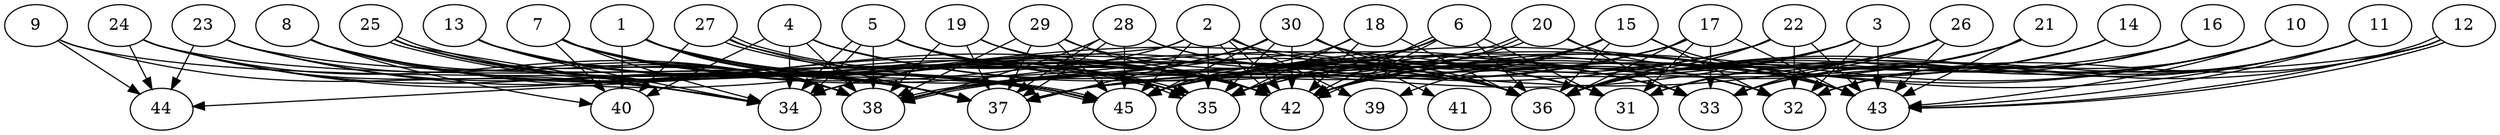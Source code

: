 // DAG automatically generated by daggen at Thu Oct  3 14:07:24 2019
// ./daggen --dot -n 45 --ccr 0.4 --fat 0.9 --regular 0.9 --density 0.7 --mindata 5242880 --maxdata 52428800 
digraph G {
  1 [size="61475840", alpha="0.09", expect_size="24590336"] 
  1 -> 33 [size ="24590336"]
  1 -> 37 [size ="24590336"]
  1 -> 38 [size ="24590336"]
  1 -> 40 [size ="24590336"]
  1 -> 42 [size ="24590336"]
  1 -> 45 [size ="24590336"]
  2 [size="77696000", alpha="0.08", expect_size="31078400"] 
  2 -> 34 [size ="31078400"]
  2 -> 35 [size ="31078400"]
  2 -> 39 [size ="31078400"]
  2 -> 42 [size ="31078400"]
  2 -> 42 [size ="31078400"]
  2 -> 43 [size ="31078400"]
  2 -> 44 [size ="31078400"]
  2 -> 45 [size ="31078400"]
  3 [size="112842240", alpha="0.05", expect_size="45136896"] 
  3 -> 32 [size ="45136896"]
  3 -> 36 [size ="45136896"]
  3 -> 38 [size ="45136896"]
  3 -> 42 [size ="45136896"]
  3 -> 43 [size ="45136896"]
  3 -> 45 [size ="45136896"]
  4 [size="116528640", alpha="0.07", expect_size="46611456"] 
  4 -> 32 [size ="46611456"]
  4 -> 33 [size ="46611456"]
  4 -> 34 [size ="46611456"]
  4 -> 38 [size ="46611456"]
  4 -> 40 [size ="46611456"]
  4 -> 42 [size ="46611456"]
  5 [size="39449600", alpha="0.10", expect_size="15779840"] 
  5 -> 31 [size ="15779840"]
  5 -> 34 [size ="15779840"]
  5 -> 34 [size ="15779840"]
  5 -> 35 [size ="15779840"]
  5 -> 38 [size ="15779840"]
  5 -> 42 [size ="15779840"]
  5 -> 43 [size ="15779840"]
  6 [size="67937280", alpha="0.16", expect_size="27174912"] 
  6 -> 31 [size ="27174912"]
  6 -> 34 [size ="27174912"]
  6 -> 35 [size ="27174912"]
  6 -> 36 [size ="27174912"]
  6 -> 42 [size ="27174912"]
  6 -> 42 [size ="27174912"]
  7 [size="75064320", alpha="0.10", expect_size="30025728"] 
  7 -> 31 [size ="30025728"]
  7 -> 34 [size ="30025728"]
  7 -> 36 [size ="30025728"]
  7 -> 37 [size ="30025728"]
  7 -> 38 [size ="30025728"]
  7 -> 40 [size ="30025728"]
  7 -> 42 [size ="30025728"]
  7 -> 45 [size ="30025728"]
  8 [size="21931520", alpha="0.17", expect_size="8772608"] 
  8 -> 34 [size ="8772608"]
  8 -> 36 [size ="8772608"]
  8 -> 38 [size ="8772608"]
  8 -> 40 [size ="8772608"]
  8 -> 42 [size ="8772608"]
  8 -> 45 [size ="8772608"]
  9 [size="97756160", alpha="0.12", expect_size="39102464"] 
  9 -> 34 [size ="39102464"]
  9 -> 44 [size ="39102464"]
  9 -> 45 [size ="39102464"]
  10 [size="38105600", alpha="0.04", expect_size="15242240"] 
  10 -> 31 [size ="15242240"]
  10 -> 32 [size ="15242240"]
  10 -> 35 [size ="15242240"]
  10 -> 36 [size ="15242240"]
  10 -> 42 [size ="15242240"]
  10 -> 43 [size ="15242240"]
  11 [size="18828800", alpha="0.07", expect_size="7531520"] 
  11 -> 31 [size ="7531520"]
  11 -> 33 [size ="7531520"]
  11 -> 36 [size ="7531520"]
  11 -> 43 [size ="7531520"]
  11 -> 45 [size ="7531520"]
  12 [size="69342720", alpha="0.09", expect_size="27737088"] 
  12 -> 32 [size ="27737088"]
  12 -> 36 [size ="27737088"]
  12 -> 43 [size ="27737088"]
  12 -> 43 [size ="27737088"]
  12 -> 45 [size ="27737088"]
  13 [size="119362560", alpha="0.16", expect_size="47745024"] 
  13 -> 34 [size ="47745024"]
  13 -> 35 [size ="47745024"]
  13 -> 37 [size ="47745024"]
  13 -> 38 [size ="47745024"]
  13 -> 42 [size ="47745024"]
  14 [size="30328320", alpha="0.11", expect_size="12131328"] 
  14 -> 33 [size ="12131328"]
  14 -> 36 [size ="12131328"]
  14 -> 42 [size ="12131328"]
  15 [size="70748160", alpha="0.11", expect_size="28299264"] 
  15 -> 32 [size ="28299264"]
  15 -> 36 [size ="28299264"]
  15 -> 37 [size ="28299264"]
  15 -> 38 [size ="28299264"]
  15 -> 39 [size ="28299264"]
  15 -> 42 [size ="28299264"]
  15 -> 43 [size ="28299264"]
  16 [size="131018240", alpha="0.05", expect_size="52407296"] 
  16 -> 32 [size ="52407296"]
  16 -> 33 [size ="52407296"]
  16 -> 36 [size ="52407296"]
  16 -> 37 [size ="52407296"]
  17 [size="109347840", alpha="0.10", expect_size="43739136"] 
  17 -> 31 [size ="43739136"]
  17 -> 33 [size ="43739136"]
  17 -> 34 [size ="43739136"]
  17 -> 36 [size ="43739136"]
  17 -> 37 [size ="43739136"]
  17 -> 43 [size ="43739136"]
  17 -> 45 [size ="43739136"]
  18 [size="52480000", alpha="0.11", expect_size="20992000"] 
  18 -> 35 [size ="20992000"]
  18 -> 36 [size ="20992000"]
  18 -> 42 [size ="20992000"]
  18 -> 45 [size ="20992000"]
  19 [size="32537600", alpha="0.13", expect_size="13015040"] 
  19 -> 36 [size ="13015040"]
  19 -> 37 [size ="13015040"]
  19 -> 38 [size ="13015040"]
  19 -> 42 [size ="13015040"]
  20 [size="103723520", alpha="0.07", expect_size="41489408"] 
  20 -> 33 [size ="41489408"]
  20 -> 38 [size ="41489408"]
  20 -> 38 [size ="41489408"]
  20 -> 42 [size ="41489408"]
  20 -> 43 [size ="41489408"]
  21 [size="130165760", alpha="0.10", expect_size="52066304"] 
  21 -> 31 [size ="52066304"]
  21 -> 36 [size ="52066304"]
  21 -> 42 [size ="52066304"]
  21 -> 43 [size ="52066304"]
  21 -> 45 [size ="52066304"]
  22 [size="53724160", alpha="0.03", expect_size="21489664"] 
  22 -> 32 [size ="21489664"]
  22 -> 34 [size ="21489664"]
  22 -> 36 [size ="21489664"]
  22 -> 42 [size ="21489664"]
  22 -> 43 [size ="21489664"]
  22 -> 45 [size ="21489664"]
  23 [size="105779200", alpha="0.13", expect_size="42311680"] 
  23 -> 36 [size ="42311680"]
  23 -> 37 [size ="42311680"]
  23 -> 38 [size ="42311680"]
  23 -> 44 [size ="42311680"]
  23 -> 45 [size ="42311680"]
  24 [size="81543680", alpha="0.01", expect_size="32617472"] 
  24 -> 34 [size ="32617472"]
  24 -> 36 [size ="32617472"]
  24 -> 37 [size ="32617472"]
  24 -> 38 [size ="32617472"]
  24 -> 44 [size ="32617472"]
  24 -> 45 [size ="32617472"]
  25 [size="26334720", alpha="0.13", expect_size="10533888"] 
  25 -> 34 [size ="10533888"]
  25 -> 35 [size ="10533888"]
  25 -> 37 [size ="10533888"]
  25 -> 38 [size ="10533888"]
  25 -> 45 [size ="10533888"]
  25 -> 45 [size ="10533888"]
  26 [size="89436160", alpha="0.14", expect_size="35774464"] 
  26 -> 33 [size ="35774464"]
  26 -> 35 [size ="35774464"]
  26 -> 36 [size ="35774464"]
  26 -> 37 [size ="35774464"]
  26 -> 43 [size ="35774464"]
  27 [size="119144960", alpha="0.06", expect_size="47657984"] 
  27 -> 35 [size ="47657984"]
  27 -> 35 [size ="47657984"]
  27 -> 36 [size ="47657984"]
  27 -> 37 [size ="47657984"]
  27 -> 40 [size ="47657984"]
  28 [size="58176000", alpha="0.20", expect_size="23270400"] 
  28 -> 31 [size ="23270400"]
  28 -> 33 [size ="23270400"]
  28 -> 37 [size ="23270400"]
  28 -> 37 [size ="23270400"]
  28 -> 38 [size ="23270400"]
  28 -> 45 [size ="23270400"]
  29 [size="121968640", alpha="0.08", expect_size="48787456"] 
  29 -> 36 [size ="48787456"]
  29 -> 37 [size ="48787456"]
  29 -> 38 [size ="48787456"]
  29 -> 42 [size ="48787456"]
  29 -> 45 [size ="48787456"]
  30 [size="81963520", alpha="0.20", expect_size="32785408"] 
  30 -> 32 [size ="32785408"]
  30 -> 35 [size ="32785408"]
  30 -> 36 [size ="32785408"]
  30 -> 37 [size ="32785408"]
  30 -> 38 [size ="32785408"]
  30 -> 41 [size ="32785408"]
  30 -> 42 [size ="32785408"]
  30 -> 45 [size ="32785408"]
  31 [size="125120000", alpha="0.13", expect_size="50048000"] 
  32 [size="63882240", alpha="0.15", expect_size="25552896"] 
  33 [size="80801280", alpha="0.16", expect_size="32320512"] 
  34 [size="39687680", alpha="0.19", expect_size="15875072"] 
  35 [size="43957760", alpha="0.13", expect_size="17583104"] 
  36 [size="119961600", alpha="0.06", expect_size="47984640"] 
  37 [size="86597120", alpha="0.15", expect_size="34638848"] 
  38 [size="123793920", alpha="0.12", expect_size="49517568"] 
  39 [size="122406400", alpha="0.11", expect_size="48962560"] 
  40 [size="49126400", alpha="0.06", expect_size="19650560"] 
  41 [size="46914560", alpha="0.01", expect_size="18765824"] 
  42 [size="121492480", alpha="0.02", expect_size="48596992"] 
  43 [size="93171200", alpha="0.20", expect_size="37268480"] 
  44 [size="68206080", alpha="0.09", expect_size="27282432"] 
  45 [size="63820800", alpha="0.20", expect_size="25528320"] 
}

